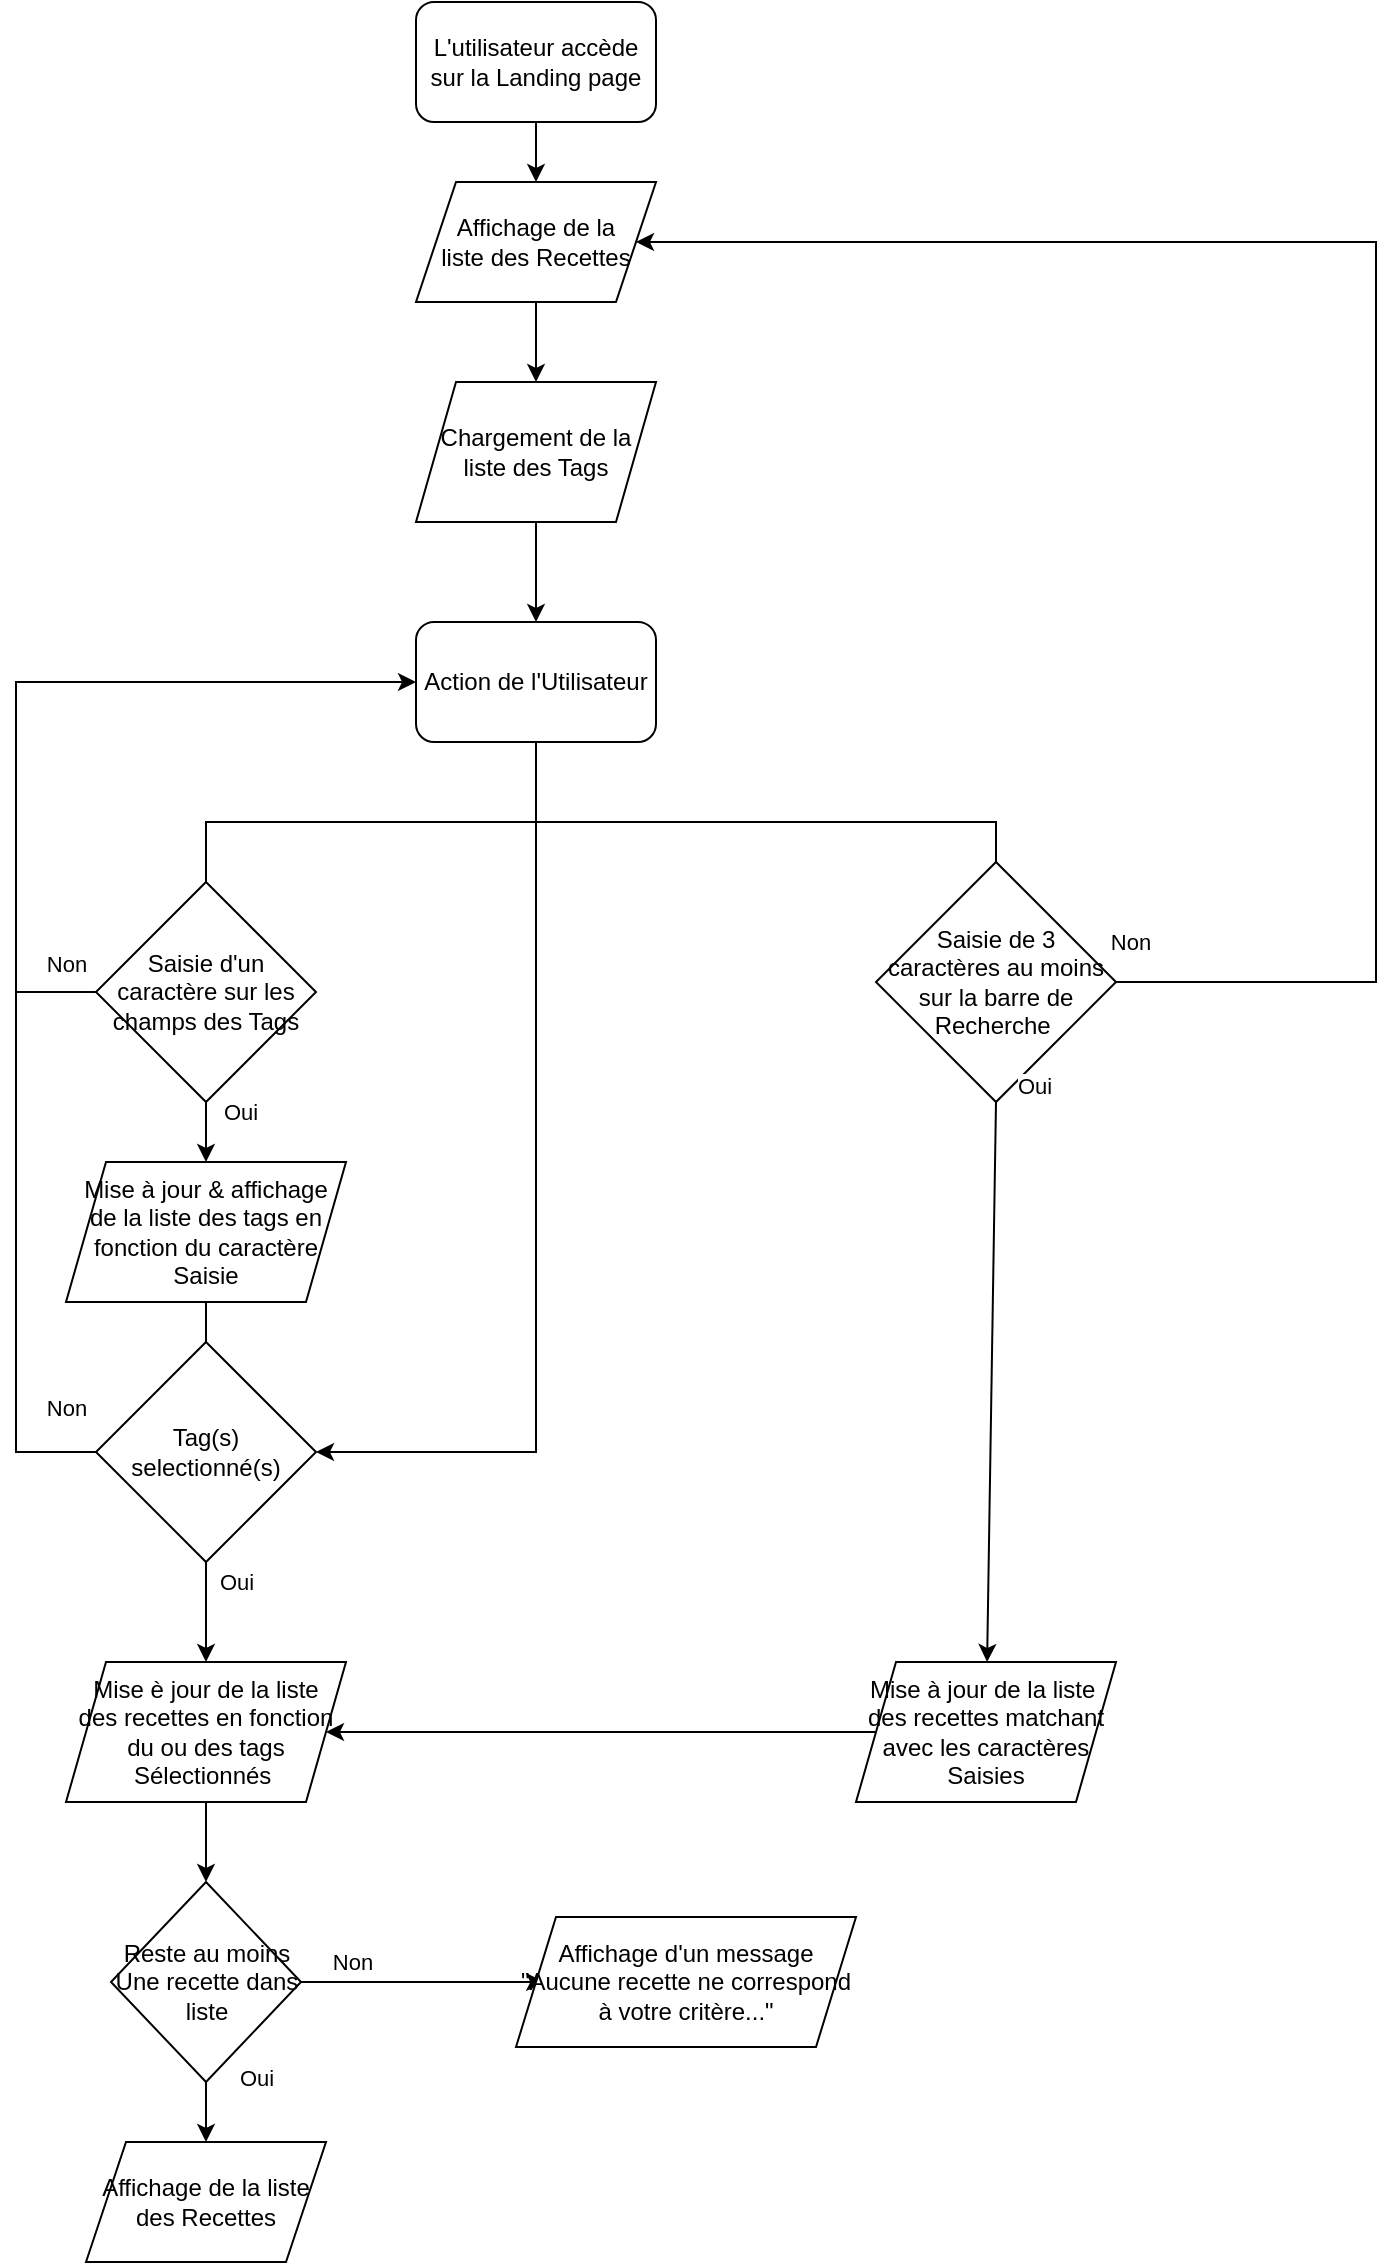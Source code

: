 <mxfile version="19.0.0" type="github">
  <diagram id="-a1fJrtmiVYJqWQ7TTML" name="Page-1">
    <mxGraphModel dx="1038" dy="579" grid="1" gridSize="10" guides="1" tooltips="1" connect="1" arrows="1" fold="1" page="1" pageScale="1" pageWidth="827" pageHeight="1169" math="0" shadow="0">
      <root>
        <mxCell id="0" />
        <mxCell id="1" parent="0" />
        <mxCell id="l3s5LmeQVraJp4XUyv6A-1" value="L&#39;utilisateur accède&lt;br&gt;sur la Landing page" style="rounded=1;whiteSpace=wrap;html=1;" parent="1" vertex="1">
          <mxGeometry x="230" y="30" width="120" height="60" as="geometry" />
        </mxCell>
        <mxCell id="l3s5LmeQVraJp4XUyv6A-2" value="" style="endArrow=classic;html=1;rounded=0;exitX=0.5;exitY=1;exitDx=0;exitDy=0;" parent="1" source="l3s5LmeQVraJp4XUyv6A-1" target="l3s5LmeQVraJp4XUyv6A-3" edge="1">
          <mxGeometry width="50" height="50" relative="1" as="geometry">
            <mxPoint x="390" y="320" as="sourcePoint" />
            <mxPoint x="290" y="140" as="targetPoint" />
          </mxGeometry>
        </mxCell>
        <mxCell id="l3s5LmeQVraJp4XUyv6A-3" value="Affichage de la&lt;br&gt;liste des Recettes" style="shape=parallelogram;perimeter=parallelogramPerimeter;whiteSpace=wrap;html=1;fixedSize=1;" parent="1" vertex="1">
          <mxGeometry x="230" y="120" width="120" height="60" as="geometry" />
        </mxCell>
        <mxCell id="l3s5LmeQVraJp4XUyv6A-4" value="" style="endArrow=classic;html=1;rounded=0;exitX=0.5;exitY=1;exitDx=0;exitDy=0;entryX=0.5;entryY=0;entryDx=0;entryDy=0;" parent="1" source="l3s5LmeQVraJp4XUyv6A-3" target="l3s5LmeQVraJp4XUyv6A-8" edge="1">
          <mxGeometry width="50" height="50" relative="1" as="geometry">
            <mxPoint x="390" y="310" as="sourcePoint" />
            <mxPoint x="190" y="230" as="targetPoint" />
          </mxGeometry>
        </mxCell>
        <mxCell id="l3s5LmeQVraJp4XUyv6A-5" value="Action de l&#39;Utilisateur" style="rounded=1;whiteSpace=wrap;html=1;" parent="1" vertex="1">
          <mxGeometry x="230" y="340" width="120" height="60" as="geometry" />
        </mxCell>
        <mxCell id="l3s5LmeQVraJp4XUyv6A-8" value="Chargement de la&lt;br&gt;liste des Tags" style="shape=parallelogram;perimeter=parallelogramPerimeter;whiteSpace=wrap;html=1;fixedSize=1;" parent="1" vertex="1">
          <mxGeometry x="230" y="220" width="120" height="70" as="geometry" />
        </mxCell>
        <mxCell id="l3s5LmeQVraJp4XUyv6A-9" value="" style="endArrow=classic;html=1;rounded=0;exitX=0.5;exitY=1;exitDx=0;exitDy=0;entryX=0.5;entryY=0;entryDx=0;entryDy=0;" parent="1" source="l3s5LmeQVraJp4XUyv6A-8" target="l3s5LmeQVraJp4XUyv6A-5" edge="1">
          <mxGeometry width="50" height="50" relative="1" as="geometry">
            <mxPoint x="390" y="300" as="sourcePoint" />
            <mxPoint x="440" y="250" as="targetPoint" />
          </mxGeometry>
        </mxCell>
        <mxCell id="l3s5LmeQVraJp4XUyv6A-10" value="" style="endArrow=none;html=1;rounded=0;exitX=0.5;exitY=1;exitDx=0;exitDy=0;entryX=0.5;entryY=0;entryDx=0;entryDy=0;" parent="1" source="l3s5LmeQVraJp4XUyv6A-5" target="l3s5LmeQVraJp4XUyv6A-16" edge="1">
          <mxGeometry width="50" height="50" relative="1" as="geometry">
            <mxPoint x="390" y="300" as="sourcePoint" />
            <mxPoint x="160" y="480" as="targetPoint" />
            <Array as="points">
              <mxPoint x="290" y="440" />
              <mxPoint x="125" y="440" />
            </Array>
          </mxGeometry>
        </mxCell>
        <mxCell id="l3s5LmeQVraJp4XUyv6A-11" value="" style="endArrow=none;html=1;rounded=0;entryX=0.5;entryY=0;entryDx=0;entryDy=0;" parent="1" target="l3s5LmeQVraJp4XUyv6A-12" edge="1">
          <mxGeometry width="50" height="50" relative="1" as="geometry">
            <mxPoint x="290" y="440" as="sourcePoint" />
            <mxPoint x="400" y="480" as="targetPoint" />
            <Array as="points">
              <mxPoint x="520" y="440" />
            </Array>
          </mxGeometry>
        </mxCell>
        <mxCell id="l3s5LmeQVraJp4XUyv6A-12" value="Saisie de 3 caractères au moins sur la barre de Recherche&amp;nbsp;" style="rhombus;whiteSpace=wrap;html=1;" parent="1" vertex="1">
          <mxGeometry x="460" y="460" width="120" height="120" as="geometry" />
        </mxCell>
        <mxCell id="l3s5LmeQVraJp4XUyv6A-13" value="" style="endArrow=classic;html=1;rounded=0;exitX=1;exitY=0.5;exitDx=0;exitDy=0;entryX=1;entryY=0.5;entryDx=0;entryDy=0;" parent="1" source="l3s5LmeQVraJp4XUyv6A-12" target="l3s5LmeQVraJp4XUyv6A-3" edge="1">
          <mxGeometry width="50" height="50" relative="1" as="geometry">
            <mxPoint x="390" y="370" as="sourcePoint" />
            <mxPoint x="520" y="150" as="targetPoint" />
            <Array as="points">
              <mxPoint x="710" y="520" />
              <mxPoint x="710" y="150" />
            </Array>
          </mxGeometry>
        </mxCell>
        <mxCell id="zr_pxFgucftl4YlPrD-Z-30" value="Non" style="edgeLabel;html=1;align=center;verticalAlign=middle;resizable=0;points=[];" parent="l3s5LmeQVraJp4XUyv6A-13" vertex="1" connectable="0">
          <mxGeometry x="-0.785" relative="1" as="geometry">
            <mxPoint x="-87" y="-20" as="offset" />
          </mxGeometry>
        </mxCell>
        <mxCell id="l3s5LmeQVraJp4XUyv6A-16" value="Saisie d&#39;un caractère sur les champs des Tags" style="rhombus;whiteSpace=wrap;html=1;" parent="1" vertex="1">
          <mxGeometry x="70" y="470" width="110" height="110" as="geometry" />
        </mxCell>
        <mxCell id="l3s5LmeQVraJp4XUyv6A-17" value="" style="endArrow=classic;html=1;rounded=0;exitX=0;exitY=0.5;exitDx=0;exitDy=0;entryX=0;entryY=0.5;entryDx=0;entryDy=0;" parent="1" source="l3s5LmeQVraJp4XUyv6A-16" target="l3s5LmeQVraJp4XUyv6A-5" edge="1">
          <mxGeometry width="50" height="50" relative="1" as="geometry">
            <mxPoint x="390" y="550" as="sourcePoint" />
            <mxPoint x="60" y="360" as="targetPoint" />
            <Array as="points">
              <mxPoint x="30" y="525" />
              <mxPoint x="30" y="370" />
            </Array>
          </mxGeometry>
        </mxCell>
        <mxCell id="l3s5LmeQVraJp4XUyv6A-19" value="Non" style="edgeLabel;html=1;align=center;verticalAlign=middle;resizable=0;points=[];" parent="l3s5LmeQVraJp4XUyv6A-17" vertex="1" connectable="0">
          <mxGeometry x="-0.698" y="-3" relative="1" as="geometry">
            <mxPoint x="22" y="5" as="offset" />
          </mxGeometry>
        </mxCell>
        <mxCell id="l3s5LmeQVraJp4XUyv6A-20" value="" style="endArrow=classic;html=1;rounded=0;exitX=0.5;exitY=1;exitDx=0;exitDy=0;entryX=0.5;entryY=0;entryDx=0;entryDy=0;" parent="1" source="l3s5LmeQVraJp4XUyv6A-16" target="zr_pxFgucftl4YlPrD-Z-3" edge="1">
          <mxGeometry width="50" height="50" relative="1" as="geometry">
            <mxPoint x="390" y="750" as="sourcePoint" />
            <mxPoint x="125" y="660" as="targetPoint" />
          </mxGeometry>
        </mxCell>
        <mxCell id="l3s5LmeQVraJp4XUyv6A-21" value="Oui" style="edgeLabel;html=1;align=center;verticalAlign=middle;resizable=0;points=[];" parent="l3s5LmeQVraJp4XUyv6A-20" vertex="1" connectable="0">
          <mxGeometry x="-0.281" y="1" relative="1" as="geometry">
            <mxPoint x="16" y="-6" as="offset" />
          </mxGeometry>
        </mxCell>
        <mxCell id="zr_pxFgucftl4YlPrD-Z-1" value="" style="endArrow=classic;html=1;rounded=0;exitX=0.5;exitY=1;exitDx=0;exitDy=0;" parent="1" source="l3s5LmeQVraJp4XUyv6A-12" target="zr_pxFgucftl4YlPrD-Z-9" edge="1">
          <mxGeometry width="50" height="50" relative="1" as="geometry">
            <mxPoint x="390" y="750" as="sourcePoint" />
            <mxPoint x="520" y="690" as="targetPoint" />
          </mxGeometry>
        </mxCell>
        <mxCell id="zr_pxFgucftl4YlPrD-Z-2" value="Oui" style="edgeLabel;html=1;align=center;verticalAlign=middle;resizable=0;points=[];" parent="zr_pxFgucftl4YlPrD-Z-1" vertex="1" connectable="0">
          <mxGeometry x="-0.48" y="-1" relative="1" as="geometry">
            <mxPoint x="21" y="-81" as="offset" />
          </mxGeometry>
        </mxCell>
        <mxCell id="zr_pxFgucftl4YlPrD-Z-3" value="Mise à jour &amp;amp; affichage de la liste des tags en fonction du caractère Saisie" style="shape=parallelogram;perimeter=parallelogramPerimeter;whiteSpace=wrap;html=1;fixedSize=1;" parent="1" vertex="1">
          <mxGeometry x="55" y="610" width="140" height="70" as="geometry" />
        </mxCell>
        <mxCell id="zr_pxFgucftl4YlPrD-Z-7" value="" style="endArrow=classic;html=1;rounded=0;entryX=1;entryY=0.5;entryDx=0;entryDy=0;" parent="1" target="zr_pxFgucftl4YlPrD-Z-19" edge="1">
          <mxGeometry width="50" height="50" relative="1" as="geometry">
            <mxPoint x="290" y="440" as="sourcePoint" />
            <mxPoint x="180" y="840" as="targetPoint" />
            <Array as="points">
              <mxPoint x="290" y="755" />
            </Array>
          </mxGeometry>
        </mxCell>
        <mxCell id="zr_pxFgucftl4YlPrD-Z-8" value="" style="endArrow=classic;html=1;rounded=0;exitX=0.5;exitY=1;exitDx=0;exitDy=0;entryX=0.5;entryY=0;entryDx=0;entryDy=0;" parent="1" source="zr_pxFgucftl4YlPrD-Z-3" target="zr_pxFgucftl4YlPrD-Z-19" edge="1">
          <mxGeometry width="50" height="50" relative="1" as="geometry">
            <mxPoint x="520" y="820" as="sourcePoint" />
            <mxPoint x="80" y="865" as="targetPoint" />
            <Array as="points">
              <mxPoint x="125" y="800" />
            </Array>
          </mxGeometry>
        </mxCell>
        <mxCell id="zr_pxFgucftl4YlPrD-Z-9" value="Mise à jour de la liste&amp;nbsp;&lt;br&gt;des recettes matchant avec les caractères Saisies" style="shape=parallelogram;perimeter=parallelogramPerimeter;whiteSpace=wrap;html=1;fixedSize=1;" parent="1" vertex="1">
          <mxGeometry x="450" y="860" width="130" height="70" as="geometry" />
        </mxCell>
        <mxCell id="zr_pxFgucftl4YlPrD-Z-33" value="" style="edgeStyle=orthogonalEdgeStyle;rounded=0;orthogonalLoop=1;jettySize=auto;html=1;" parent="1" source="zr_pxFgucftl4YlPrD-Z-11" target="zr_pxFgucftl4YlPrD-Z-31" edge="1">
          <mxGeometry relative="1" as="geometry" />
        </mxCell>
        <mxCell id="zr_pxFgucftl4YlPrD-Z-11" value="Mise è jour de la liste&lt;br&gt;des recettes en fonction du ou des tags Sélectionnés&amp;nbsp;" style="shape=parallelogram;perimeter=parallelogramPerimeter;whiteSpace=wrap;html=1;fixedSize=1;" parent="1" vertex="1">
          <mxGeometry x="55" y="860" width="140" height="70" as="geometry" />
        </mxCell>
        <mxCell id="zr_pxFgucftl4YlPrD-Z-12" value="" style="endArrow=classic;html=1;rounded=0;exitX=0;exitY=0.5;exitDx=0;exitDy=0;entryX=1;entryY=0.5;entryDx=0;entryDy=0;" parent="1" source="zr_pxFgucftl4YlPrD-Z-9" target="zr_pxFgucftl4YlPrD-Z-11" edge="1">
          <mxGeometry width="50" height="50" relative="1" as="geometry">
            <mxPoint x="560" y="810" as="sourcePoint" />
            <mxPoint x="520" y="1000" as="targetPoint" />
            <Array as="points" />
          </mxGeometry>
        </mxCell>
        <mxCell id="zr_pxFgucftl4YlPrD-Z-16" value="" style="endArrow=classic;html=1;rounded=0;exitX=0.5;exitY=1;exitDx=0;exitDy=0;" parent="1" source="zr_pxFgucftl4YlPrD-Z-19" target="zr_pxFgucftl4YlPrD-Z-11" edge="1">
          <mxGeometry width="50" height="50" relative="1" as="geometry">
            <mxPoint x="630" y="860" as="sourcePoint" />
            <mxPoint x="720" y="860.5" as="targetPoint" />
          </mxGeometry>
        </mxCell>
        <mxCell id="zr_pxFgucftl4YlPrD-Z-25" value="Oui" style="edgeLabel;html=1;align=center;verticalAlign=middle;resizable=0;points=[];" parent="zr_pxFgucftl4YlPrD-Z-16" vertex="1" connectable="0">
          <mxGeometry x="0.309" y="-2" relative="1" as="geometry">
            <mxPoint x="17" y="-23" as="offset" />
          </mxGeometry>
        </mxCell>
        <mxCell id="zr_pxFgucftl4YlPrD-Z-19" value="Tag(s) selectionné(s)" style="rhombus;whiteSpace=wrap;html=1;" parent="1" vertex="1">
          <mxGeometry x="70" y="700" width="110" height="110" as="geometry" />
        </mxCell>
        <mxCell id="zr_pxFgucftl4YlPrD-Z-28" value="" style="endArrow=none;html=1;rounded=0;exitX=0;exitY=0.5;exitDx=0;exitDy=0;" parent="1" source="zr_pxFgucftl4YlPrD-Z-19" edge="1">
          <mxGeometry width="50" height="50" relative="1" as="geometry">
            <mxPoint x="40" y="800" as="sourcePoint" />
            <mxPoint x="30" y="510" as="targetPoint" />
            <Array as="points">
              <mxPoint x="30" y="755" />
            </Array>
          </mxGeometry>
        </mxCell>
        <mxCell id="zr_pxFgucftl4YlPrD-Z-29" value="Non" style="edgeLabel;html=1;align=center;verticalAlign=middle;resizable=0;points=[];" parent="zr_pxFgucftl4YlPrD-Z-28" vertex="1" connectable="0">
          <mxGeometry x="-0.426" y="1" relative="1" as="geometry">
            <mxPoint x="26" y="20" as="offset" />
          </mxGeometry>
        </mxCell>
        <mxCell id="zr_pxFgucftl4YlPrD-Z-36" value="" style="edgeStyle=orthogonalEdgeStyle;rounded=0;orthogonalLoop=1;jettySize=auto;html=1;exitX=0.974;exitY=0.5;exitDx=0;exitDy=0;exitPerimeter=0;entryX=0.083;entryY=0.5;entryDx=0;entryDy=0;entryPerimeter=0;" parent="1" source="zr_pxFgucftl4YlPrD-Z-31" target="zr_pxFgucftl4YlPrD-Z-34" edge="1">
          <mxGeometry relative="1" as="geometry" />
        </mxCell>
        <mxCell id="zr_pxFgucftl4YlPrD-Z-37" value="Non" style="edgeLabel;html=1;align=center;verticalAlign=middle;resizable=0;points=[];" parent="zr_pxFgucftl4YlPrD-Z-36" vertex="1" connectable="0">
          <mxGeometry x="0.28" y="2" relative="1" as="geometry">
            <mxPoint x="-52" y="-8" as="offset" />
          </mxGeometry>
        </mxCell>
        <mxCell id="zr_pxFgucftl4YlPrD-Z-39" value="" style="edgeStyle=orthogonalEdgeStyle;rounded=0;orthogonalLoop=1;jettySize=auto;html=1;" parent="1" source="zr_pxFgucftl4YlPrD-Z-31" target="zr_pxFgucftl4YlPrD-Z-38" edge="1">
          <mxGeometry relative="1" as="geometry" />
        </mxCell>
        <mxCell id="zr_pxFgucftl4YlPrD-Z-40" value="Oui" style="edgeLabel;html=1;align=center;verticalAlign=middle;resizable=0;points=[];" parent="zr_pxFgucftl4YlPrD-Z-39" vertex="1" connectable="0">
          <mxGeometry x="0.231" y="-3" relative="1" as="geometry">
            <mxPoint x="28" y="-13" as="offset" />
          </mxGeometry>
        </mxCell>
        <mxCell id="zr_pxFgucftl4YlPrD-Z-31" value="Reste au moins Une recette dans liste" style="rhombus;whiteSpace=wrap;html=1;" parent="1" vertex="1">
          <mxGeometry x="77.5" y="970" width="95" height="100" as="geometry" />
        </mxCell>
        <mxCell id="zr_pxFgucftl4YlPrD-Z-34" value="Affichage d&#39;un message &quot;Aucune recette ne correspond à votre critère...&quot;" style="shape=parallelogram;perimeter=parallelogramPerimeter;whiteSpace=wrap;html=1;fixedSize=1;" parent="1" vertex="1">
          <mxGeometry x="280" y="987.5" width="170" height="65" as="geometry" />
        </mxCell>
        <mxCell id="zr_pxFgucftl4YlPrD-Z-38" value="Affichage de la liste&lt;br&gt;des Recettes" style="shape=parallelogram;perimeter=parallelogramPerimeter;whiteSpace=wrap;html=1;fixedSize=1;" parent="1" vertex="1">
          <mxGeometry x="65" y="1100" width="120" height="60" as="geometry" />
        </mxCell>
      </root>
    </mxGraphModel>
  </diagram>
</mxfile>
